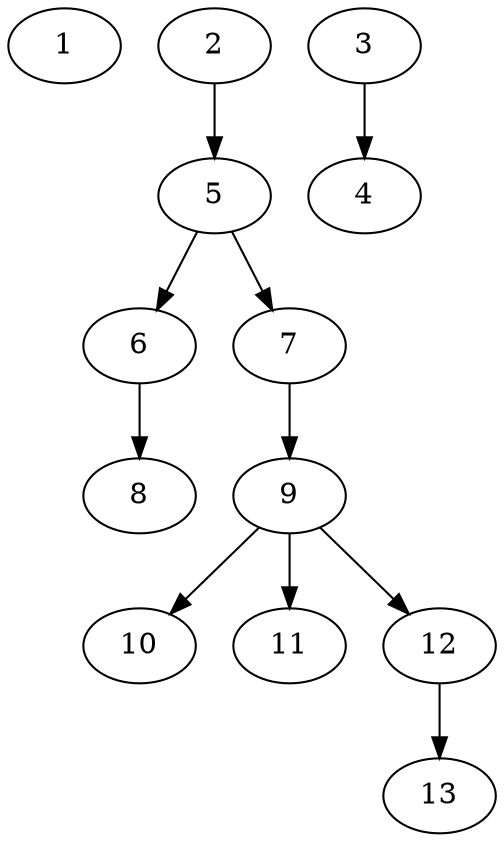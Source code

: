 // DAG (tier=1-easy, mode=compute, n=13, ccr=0.275, fat=0.454, density=0.212, regular=0.636, jump=0.061, mindata=262144, maxdata=2097152)
// DAG automatically generated by daggen at Sun Aug 24 16:33:32 2025
// /home/ermia/Project/Environments/daggen/bin/daggen --dot --ccr 0.275 --fat 0.454 --regular 0.636 --density 0.212 --jump 0.061 --mindata 262144 --maxdata 2097152 -n 13 
digraph G {
  1 [size="952089789711704", alpha="0.12", expect_size="476044894855852"]
  2 [size="225399925643400", alpha="0.04", expect_size="112699962821700"]
  2 -> 5 [size ="4348654387200"]
  3 [size="13749399246863068", alpha="0.01", expect_size="6874699623431534"]
  3 -> 4 [size ="10205655990272"]
  4 [size="1768715761355064", alpha="0.18", expect_size="884357880677532"]
  5 [size="42348458605381360", alpha="0.02", expect_size="21174229302690680"]
  5 -> 6 [size ="21744110796800"]
  5 -> 7 [size ="21744110796800"]
  6 [size="7810404024187719", alpha="0.07", expect_size="3905202012093859"]
  6 -> 8 [size ="7038511874048"]
  7 [size="8347439816123613184", alpha="0.07", expect_size="4173719908061806592"]
  7 -> 9 [size ="32919926079488"]
  8 [size="2057143829881946112", alpha="0.12", expect_size="1028571914940973056"]
  9 [size="5210396149801811968", alpha="0.01", expect_size="2605198074900905984"]
  9 -> 10 [size ="24043839291392"]
  9 -> 11 [size ="24043839291392"]
  9 -> 12 [size ="24043839291392"]
  10 [size="7469949315759210496", alpha="0.08", expect_size="3734974657879605248"]
  11 [size="4092069098156982272", alpha="0.15", expect_size="2046034549078491136"]
  12 [size="823946566371958", alpha="0.15", expect_size="411973283185979"]
  12 -> 13 [size ="35150020739072"]
  13 [size="46593516322330520", alpha="0.07", expect_size="23296758161165260"]
}